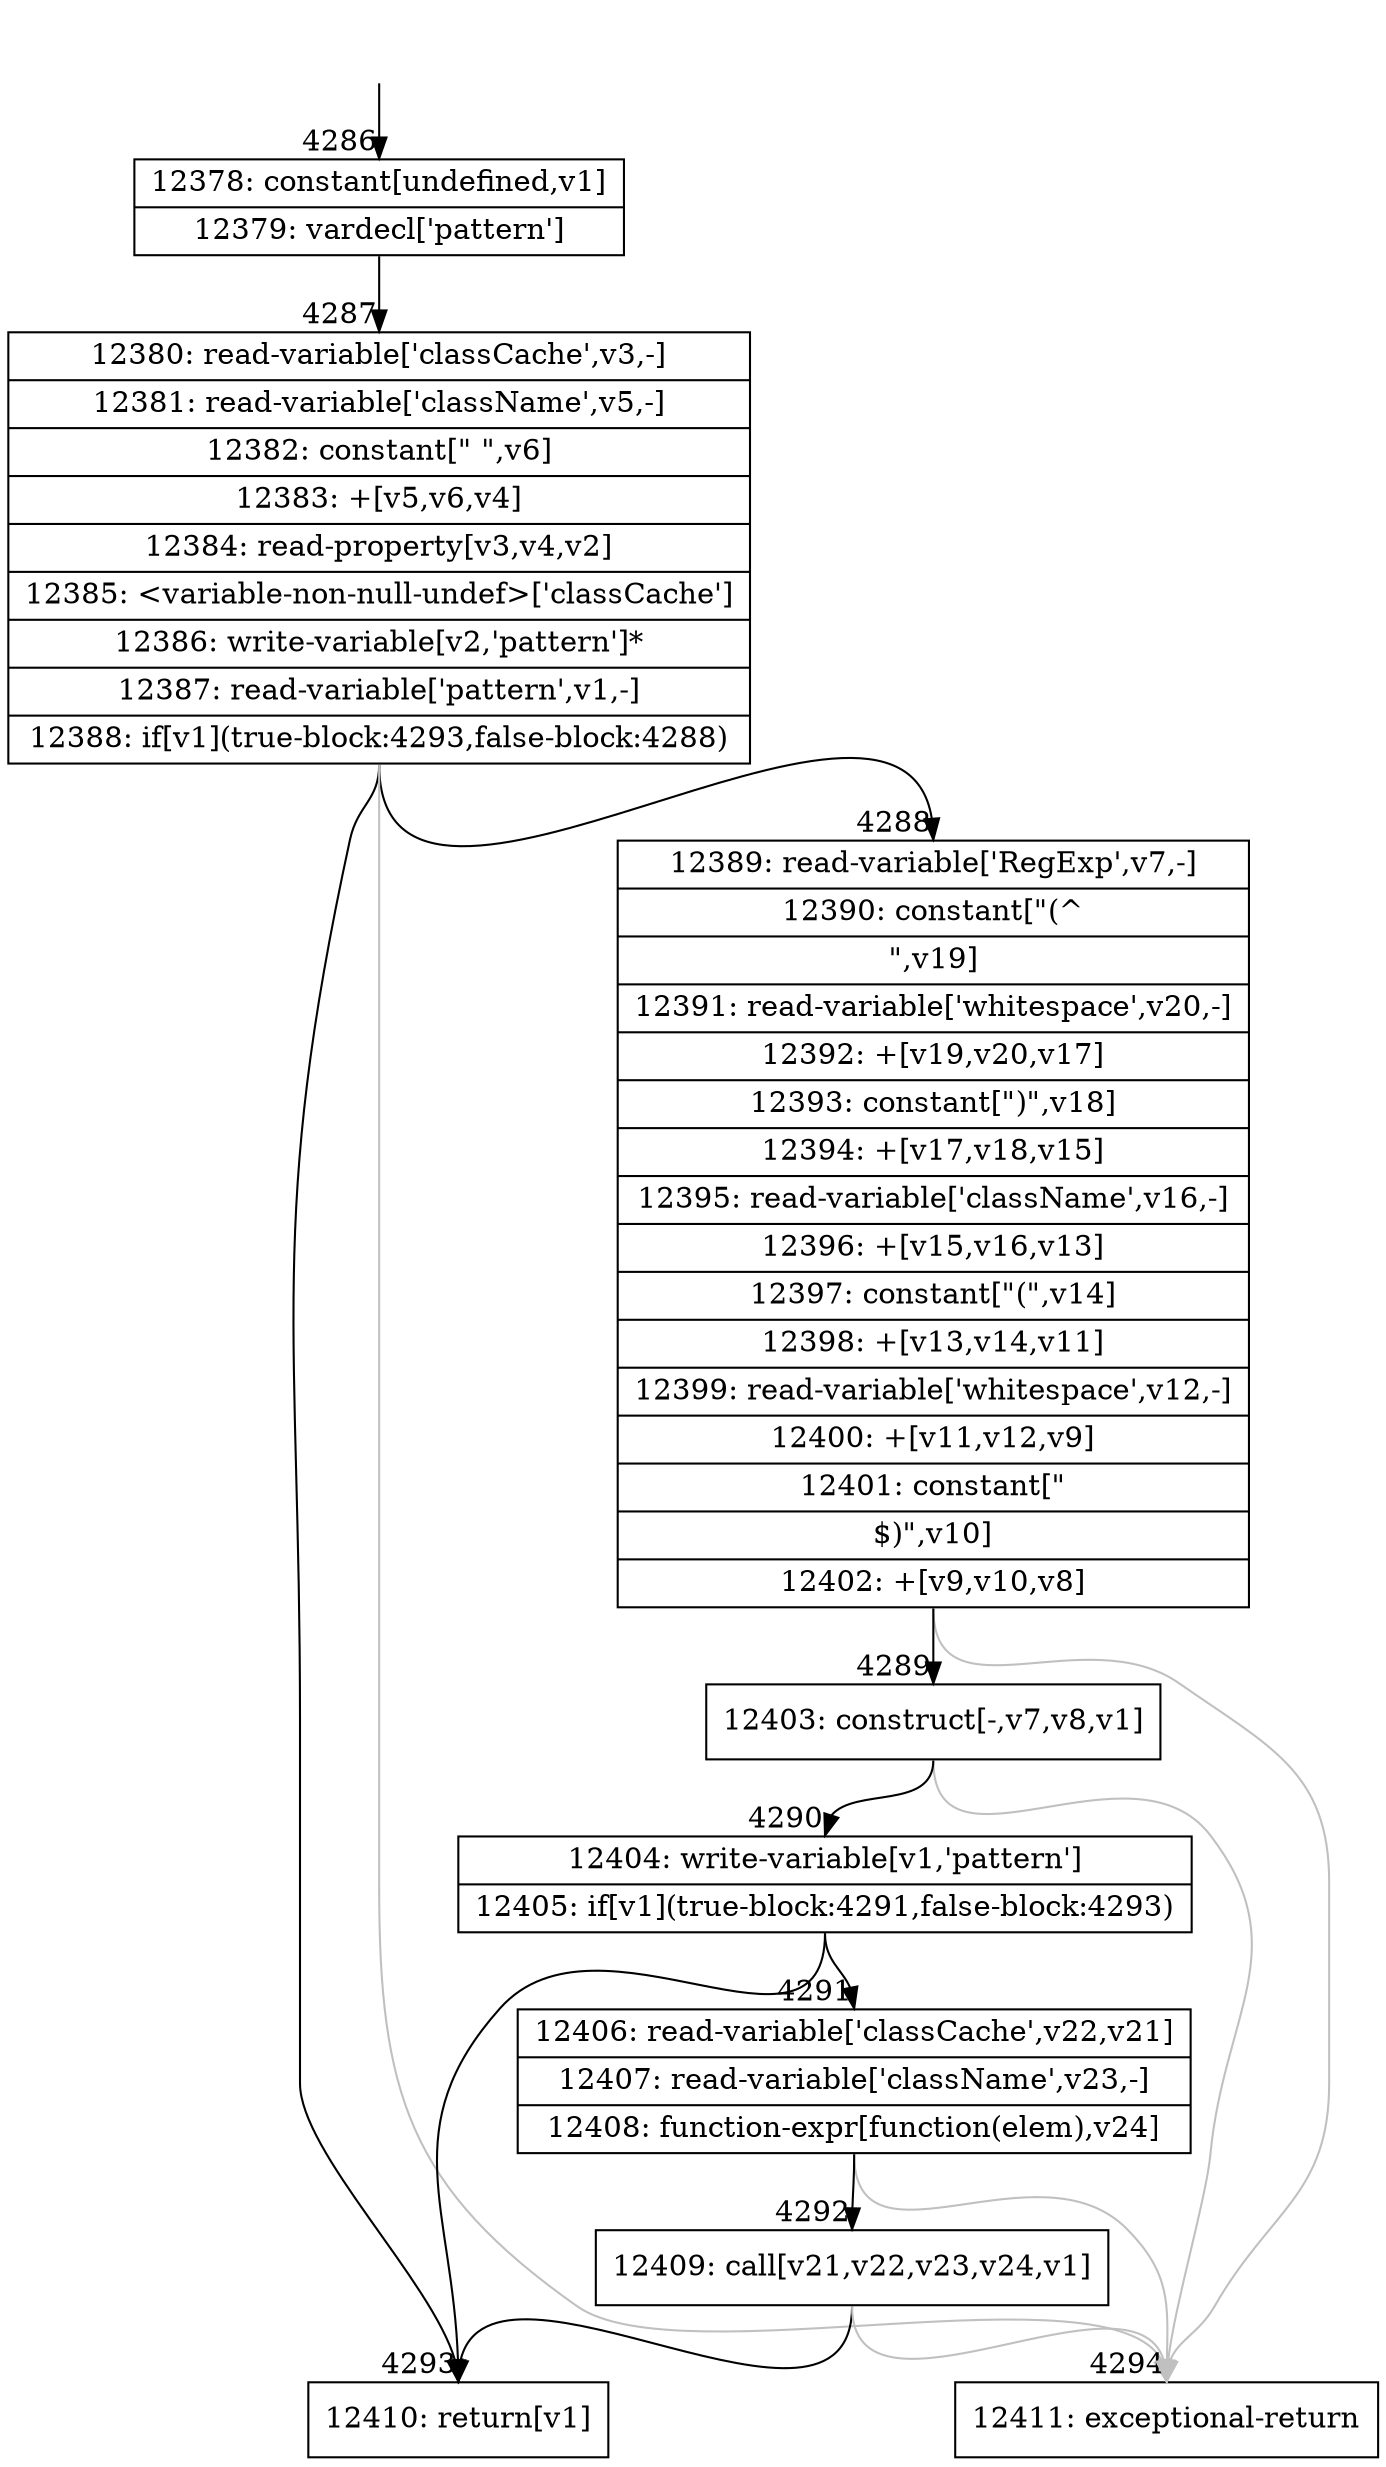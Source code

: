 digraph {
rankdir="TD"
BB_entry279[shape=none,label=""];
BB_entry279 -> BB4286 [tailport=s, headport=n, headlabel="    4286"]
BB4286 [shape=record label="{12378: constant[undefined,v1]|12379: vardecl['pattern']}" ] 
BB4286 -> BB4287 [tailport=s, headport=n, headlabel="      4287"]
BB4287 [shape=record label="{12380: read-variable['classCache',v3,-]|12381: read-variable['className',v5,-]|12382: constant[\" \",v6]|12383: +[v5,v6,v4]|12384: read-property[v3,v4,v2]|12385: \<variable-non-null-undef\>['classCache']|12386: write-variable[v2,'pattern']*|12387: read-variable['pattern',v1,-]|12388: if[v1](true-block:4293,false-block:4288)}" ] 
BB4287 -> BB4293 [tailport=s, headport=n, headlabel="      4293"]
BB4287 -> BB4288 [tailport=s, headport=n, headlabel="      4288"]
BB4287 -> BB4294 [tailport=s, headport=n, color=gray, headlabel="      4294"]
BB4288 [shape=record label="{12389: read-variable['RegExp',v7,-]|12390: constant[\"(^|\",v19]|12391: read-variable['whitespace',v20,-]|12392: +[v19,v20,v17]|12393: constant[\")\",v18]|12394: +[v17,v18,v15]|12395: read-variable['className',v16,-]|12396: +[v15,v16,v13]|12397: constant[\"(\",v14]|12398: +[v13,v14,v11]|12399: read-variable['whitespace',v12,-]|12400: +[v11,v12,v9]|12401: constant[\"|$)\",v10]|12402: +[v9,v10,v8]}" ] 
BB4288 -> BB4289 [tailport=s, headport=n, headlabel="      4289"]
BB4288 -> BB4294 [tailport=s, headport=n, color=gray]
BB4289 [shape=record label="{12403: construct[-,v7,v8,v1]}" ] 
BB4289 -> BB4290 [tailport=s, headport=n, headlabel="      4290"]
BB4289 -> BB4294 [tailport=s, headport=n, color=gray]
BB4290 [shape=record label="{12404: write-variable[v1,'pattern']|12405: if[v1](true-block:4291,false-block:4293)}" ] 
BB4290 -> BB4293 [tailport=s, headport=n]
BB4290 -> BB4291 [tailport=s, headport=n, headlabel="      4291"]
BB4291 [shape=record label="{12406: read-variable['classCache',v22,v21]|12407: read-variable['className',v23,-]|12408: function-expr[function(elem),v24]}" ] 
BB4291 -> BB4292 [tailport=s, headport=n, headlabel="      4292"]
BB4291 -> BB4294 [tailport=s, headport=n, color=gray]
BB4292 [shape=record label="{12409: call[v21,v22,v23,v24,v1]}" ] 
BB4292 -> BB4293 [tailport=s, headport=n]
BB4292 -> BB4294 [tailport=s, headport=n, color=gray]
BB4293 [shape=record label="{12410: return[v1]}" ] 
BB4294 [shape=record label="{12411: exceptional-return}" ] 
}
